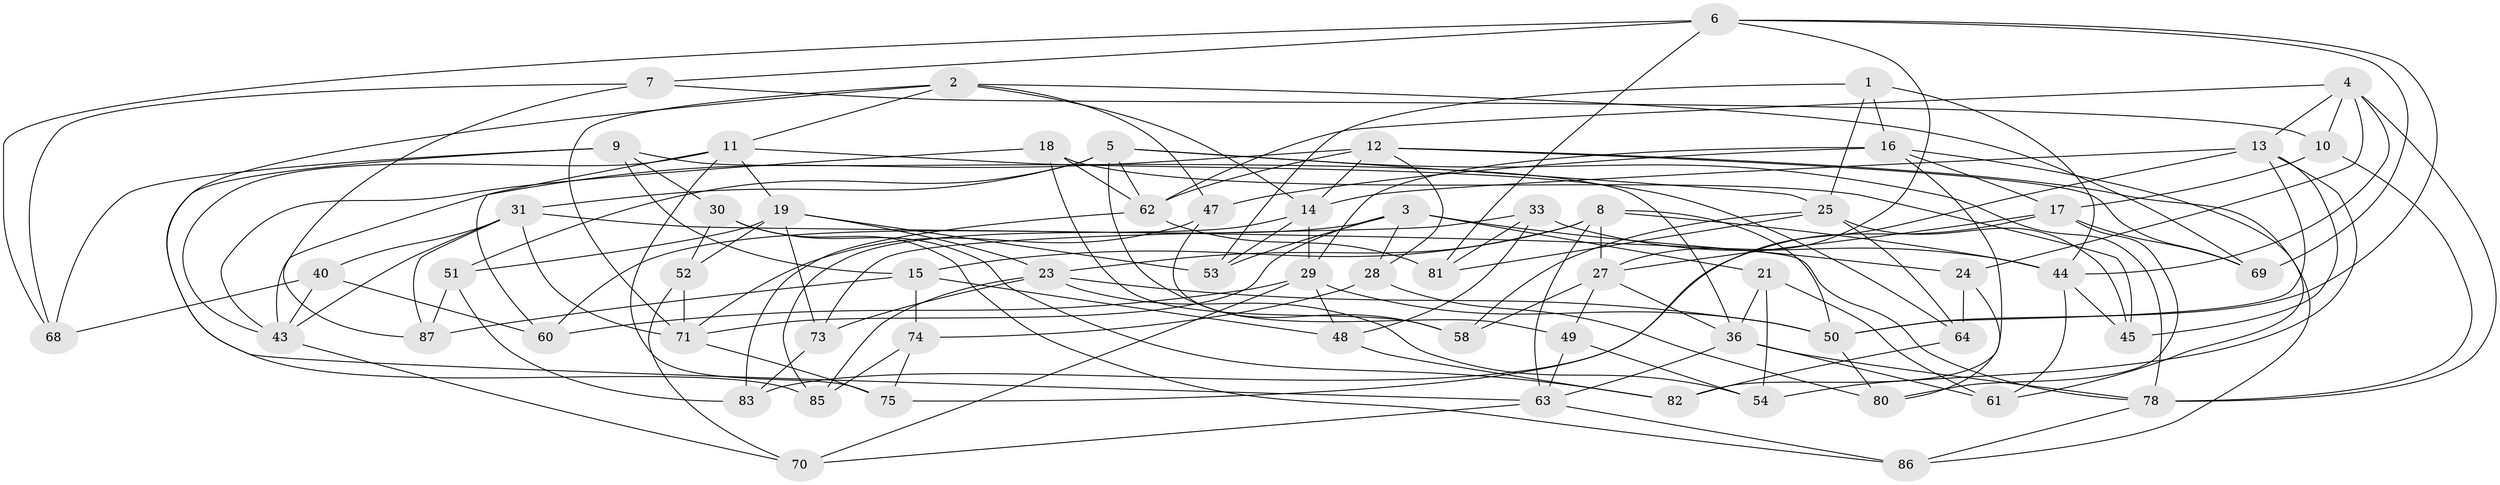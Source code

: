 // Generated by graph-tools (version 1.1) at 2025/24/03/03/25 07:24:29]
// undirected, 63 vertices, 153 edges
graph export_dot {
graph [start="1"]
  node [color=gray90,style=filled];
  1;
  2 [super="+41"];
  3 [super="+56"];
  4 [super="+38"];
  5 [super="+20"];
  6 [super="+77"];
  7;
  8 [super="+42"];
  9 [super="+32"];
  10;
  11 [super="+26"];
  12 [super="+76"];
  13 [super="+89"];
  14 [super="+65"];
  15 [super="+46"];
  16 [super="+22"];
  17 [super="+34"];
  18;
  19 [super="+37"];
  21;
  23 [super="+55"];
  24;
  25 [super="+79"];
  27 [super="+35"];
  28;
  29 [super="+59"];
  30;
  31 [super="+57"];
  33;
  36 [super="+39"];
  40;
  43 [super="+67"];
  44 [super="+84"];
  45;
  47;
  48;
  49;
  50 [super="+90"];
  51;
  52;
  53;
  54;
  58;
  60;
  61;
  62 [super="+72"];
  63 [super="+66"];
  64;
  68;
  69;
  70;
  71 [super="+88"];
  73;
  74;
  75;
  78 [super="+91"];
  80;
  81;
  82;
  83;
  85;
  86;
  87;
  1 -- 16;
  1 -- 53;
  1 -- 44;
  1 -- 25;
  2 -- 47;
  2 -- 71;
  2 -- 14;
  2 -- 11;
  2 -- 69;
  2 -- 63;
  3 -- 21;
  3 -- 24;
  3 -- 60;
  3 -- 28;
  3 -- 53;
  3 -- 71;
  4 -- 24;
  4 -- 62;
  4 -- 10;
  4 -- 78;
  4 -- 13;
  4 -- 44;
  5 -- 51;
  5 -- 78;
  5 -- 58;
  5 -- 31;
  5 -- 62;
  5 -- 25;
  6 -- 68;
  6 -- 69;
  6 -- 27;
  6 -- 81;
  6 -- 50;
  6 -- 7;
  7 -- 68;
  7 -- 10;
  7 -- 87;
  8 -- 15;
  8 -- 44;
  8 -- 63;
  8 -- 50;
  8 -- 23;
  8 -- 27;
  9 -- 85;
  9 -- 30;
  9 -- 15 [weight=2];
  9 -- 36;
  9 -- 68;
  10 -- 17;
  10 -- 78;
  11 -- 75;
  11 -- 19;
  11 -- 64;
  11 -- 43;
  11 -- 60;
  12 -- 28;
  12 -- 86;
  12 -- 69;
  12 -- 43;
  12 -- 62;
  12 -- 14;
  13 -- 75;
  13 -- 14;
  13 -- 50;
  13 -- 45;
  13 -- 54;
  14 -- 53;
  14 -- 29;
  14 -- 85;
  15 -- 87;
  15 -- 48;
  15 -- 74;
  16 -- 61;
  16 -- 82;
  16 -- 17;
  16 -- 29;
  16 -- 47;
  17 -- 27;
  17 -- 80;
  17 -- 83;
  17 -- 69;
  18 -- 58;
  18 -- 43;
  18 -- 45;
  18 -- 62;
  19 -- 51;
  19 -- 52;
  19 -- 73;
  19 -- 53;
  19 -- 23;
  21 -- 36;
  21 -- 54;
  21 -- 61;
  23 -- 54;
  23 -- 85;
  23 -- 73;
  23 -- 50;
  24 -- 64;
  24 -- 80;
  25 -- 81;
  25 -- 58;
  25 -- 64;
  25 -- 45;
  27 -- 49;
  27 -- 58;
  27 -- 36;
  28 -- 74;
  28 -- 80;
  29 -- 70;
  29 -- 48;
  29 -- 60;
  29 -- 50;
  30 -- 86;
  30 -- 82;
  30 -- 52;
  31 -- 40;
  31 -- 78;
  31 -- 43;
  31 -- 71;
  31 -- 87;
  33 -- 44;
  33 -- 48;
  33 -- 73;
  33 -- 81;
  36 -- 78;
  36 -- 61;
  36 -- 63;
  40 -- 68;
  40 -- 60;
  40 -- 43;
  43 -- 70;
  44 -- 61;
  44 -- 45;
  47 -- 49;
  47 -- 71;
  48 -- 82;
  49 -- 54;
  49 -- 63;
  50 -- 80;
  51 -- 87;
  51 -- 83;
  52 -- 70;
  52 -- 71;
  62 -- 81;
  62 -- 83;
  63 -- 86;
  63 -- 70;
  64 -- 82;
  71 -- 75;
  73 -- 83;
  74 -- 75;
  74 -- 85;
  78 -- 86;
}
